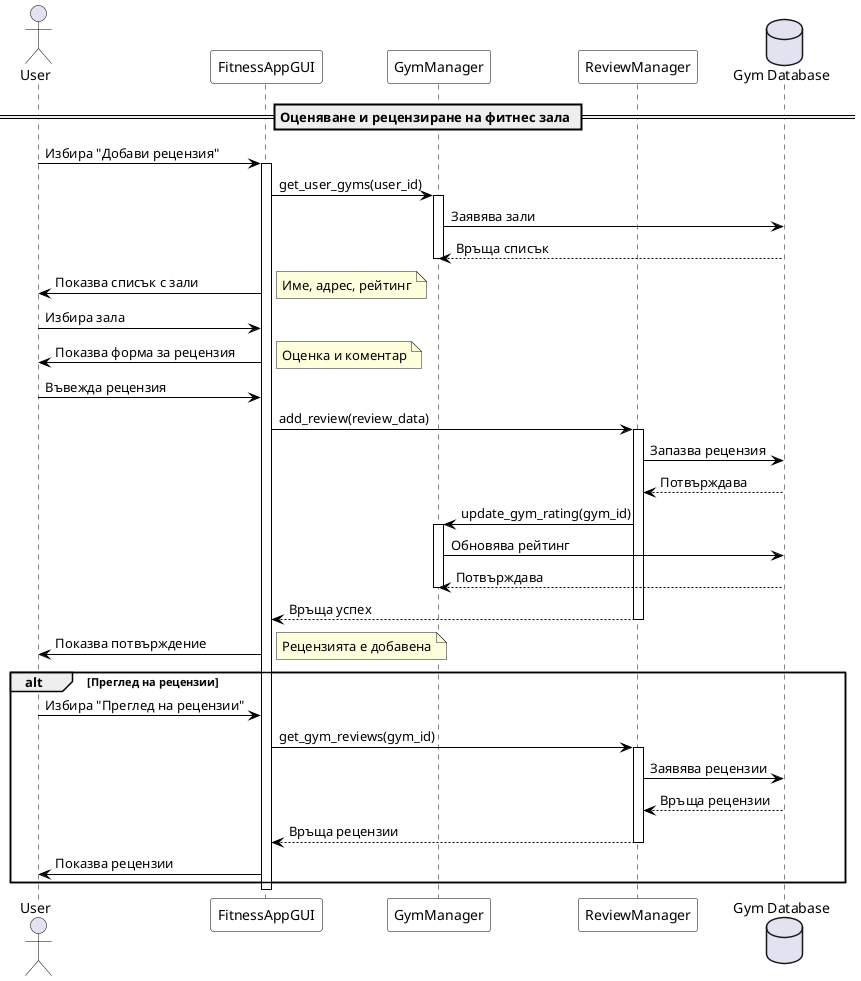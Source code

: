 @startuml Simple Review Sequence Diagram

' Стилове
skinparam sequence {
  ArrowColor Black
  ActorBorderColor Black
  LifeLineBorderColor Black
  ParticipantBorderColor Black
  ParticipantBackgroundColor White
}

' Участници
actor User
participant "FitnessAppGUI" as GUI
participant "GymManager" as GM
participant "ReviewManager" as RM
database "Gym Database" as DB

' Сценарий
== Оценяване и рецензиране на фитнес зала ==

User -> GUI: Избира "Добави рецензия"
activate GUI

GUI -> GM: get_user_gyms(user_id)
activate GM
GM -> DB: Заявява зали
DB --> GM: Връща списък
deactivate GM

GUI -> User: Показва списък с зали
note right: Име, адрес, рейтинг

User -> GUI: Избира зала
GUI -> User: Показва форма за рецензия
note right: Оценка и коментар

User -> GUI: Въвежда рецензия
GUI -> RM: add_review(review_data)
activate RM

RM -> DB: Запазва рецензия
DB --> RM: Потвърждава

RM -> GM: update_gym_rating(gym_id)
activate GM
GM -> DB: Обновява рейтинг
DB --> GM: Потвърждава
deactivate GM

RM --> GUI: Връща успех
deactivate RM

GUI -> User: Показва потвърждение
note right: Рецензията е добавена

alt Преглед на рецензии
    User -> GUI: Избира "Преглед на рецензии"
    GUI -> RM: get_gym_reviews(gym_id)
    activate RM
    RM -> DB: Заявява рецензии
    DB --> RM: Връща рецензии
    RM --> GUI: Връща рецензии
    deactivate RM
    GUI -> User: Показва рецензии
end

deactivate GUI

@enduml 
